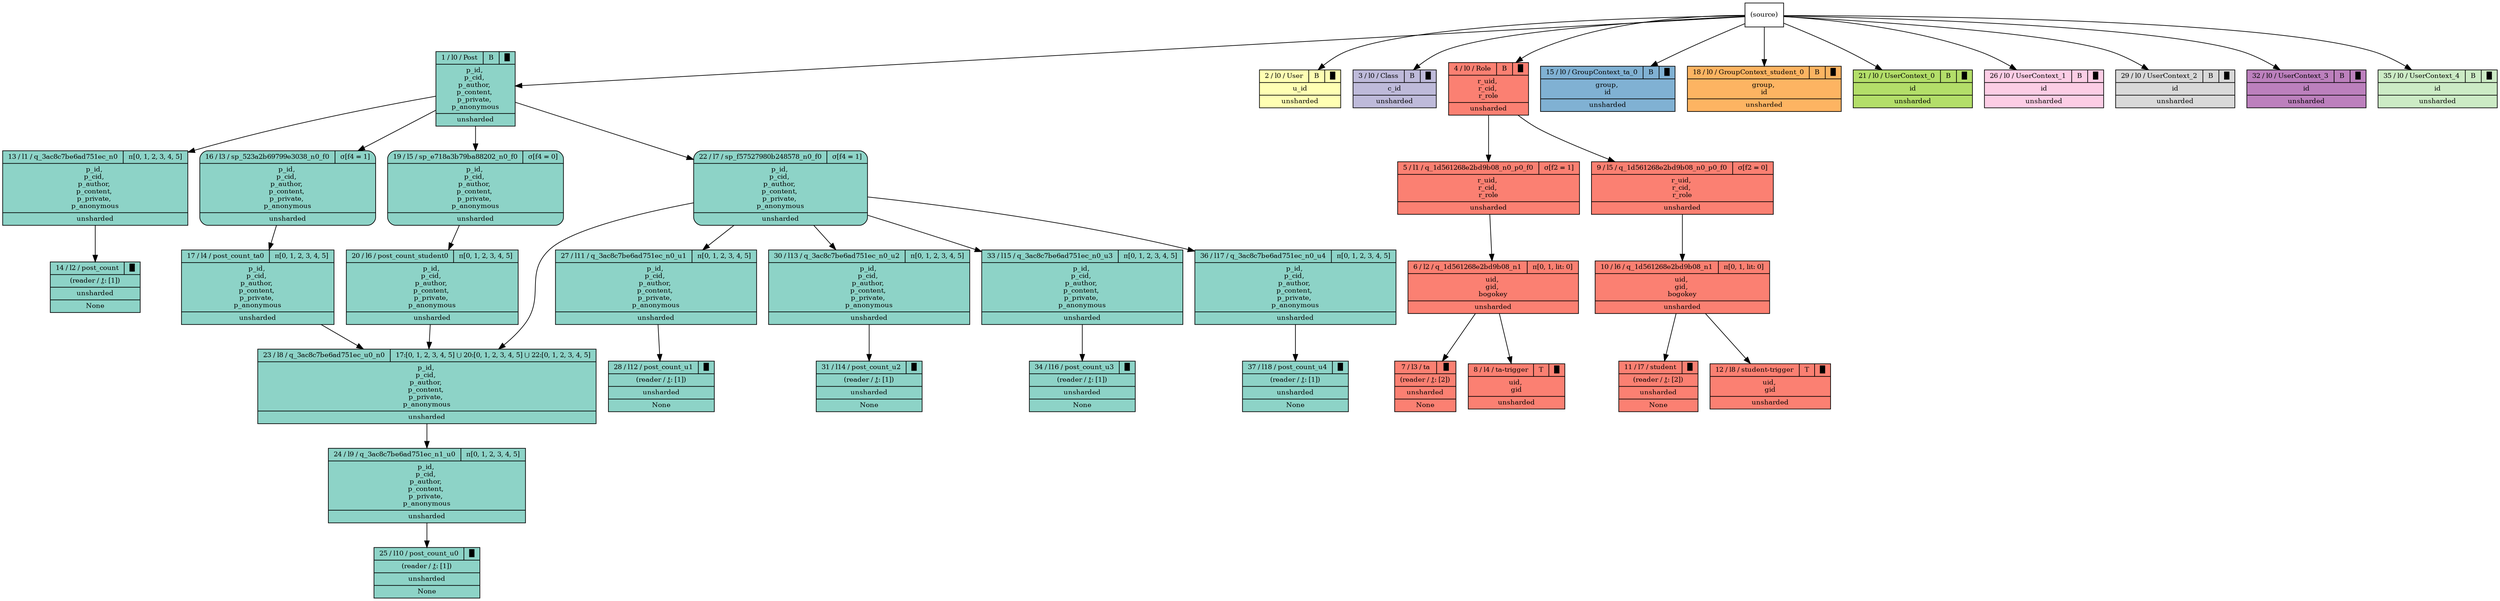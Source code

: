 digraph {{
    node [shape=record, fontsize=10]
    0 [style="filled", fillcolor=white, label="(source)"]
    1 [style="filled", fillcolor="/set312/1", label="{ { 1 / l0 / Post | B | █ } | p_id, \np_cid, \np_author, \np_content, \np_private, \np_anonymous | unsharded }"]
    2 [style="filled", fillcolor="/set312/2", label="{ { 2 / l0 / User | B | █ } | u_id | unsharded }"]
    3 [style="filled", fillcolor="/set312/3", label="{ { 3 / l0 / Class | B | █ } | c_id | unsharded }"]
    4 [style="filled", fillcolor="/set312/4", label="{ { 4 / l0 / Role | B | █ } | r_uid, \nr_cid, \nr_role | unsharded }"]
    5 [style="filled", fillcolor="/set312/4", label="{{ 5 / l1 / q_1d561268e2bd9b08_n0_p0_f0 | σ[f2 = 1]  } | r_uid, \nr_cid, \nr_role | unsharded }"]
    6 [style="filled", fillcolor="/set312/4", label="{{ 6 / l2 / q_1d561268e2bd9b08_n1 | π[0, 1, lit: 0]  } | uid, \ngid, \nbogokey | unsharded }"]
    7 [style="filled", fillcolor="/set312/4", label="{ { 7 / l3 / ta | █ } | (reader / ⚷: [2]) | unsharded | None }"]
    8 [style="filled", fillcolor="/set312/4", label="{{ 8 / l4 / ta-trigger | T | █ } | uid, \ngid | unsharded }"]
    9 [style="filled", fillcolor="/set312/4", label="{{ 9 / l5 / q_1d561268e2bd9b08_n0_p0_f0 | σ[f2 = 0]  } | r_uid, \nr_cid, \nr_role | unsharded }"]
    10 [style="filled", fillcolor="/set312/4", label="{{ 10 / l6 / q_1d561268e2bd9b08_n1 | π[0, 1, lit: 0]  } | uid, \ngid, \nbogokey | unsharded }"]
    11 [style="filled", fillcolor="/set312/4", label="{ { 11 / l7 / student | █ } | (reader / ⚷: [2]) | unsharded | None }"]
    12 [style="filled", fillcolor="/set312/4", label="{{ 12 / l8 / student-trigger | T | █ } | uid, \ngid | unsharded }"]
    13 [style="filled", fillcolor="/set312/1", label="{{ 13 / l1 / q_3ac8c7be6ad751ec_n0 | π[0, 1, 2, 3, 4, 5]  } | p_id, \np_cid, \np_author, \np_content, \np_private, \np_anonymous | unsharded }"]
    14 [style="filled", fillcolor="/set312/1", label="{ { 14 / l2 / post_count | █ } | (reader / ⚷: [1]) | unsharded | None }"]
    15 [style="filled", fillcolor="/set312/5", label="{ { 15 / l0 / GroupContext_ta_0 | B | █ } | group, \nid | unsharded }"]
    16 [style="filled,rounded", fillcolor="/set312/1", label="{{ 16 / l3 / sp_523a2b69799e3038_n0_f0 | σ[f4 = 1]  } | p_id, \np_cid, \np_author, \np_content, \np_private, \np_anonymous | unsharded }"]
    17 [style="filled", fillcolor="/set312/1", label="{{ 17 / l4 / post_count_ta0 | π[0, 1, 2, 3, 4, 5]  } | p_id, \np_cid, \np_author, \np_content, \np_private, \np_anonymous | unsharded }"]
    18 [style="filled", fillcolor="/set312/6", label="{ { 18 / l0 / GroupContext_student_0 | B | █ } | group, \nid | unsharded }"]
    19 [style="filled,rounded", fillcolor="/set312/1", label="{{ 19 / l5 / sp_e718a3b79ba88202_n0_f0 | σ[f4 = 0]  } | p_id, \np_cid, \np_author, \np_content, \np_private, \np_anonymous | unsharded }"]
    20 [style="filled", fillcolor="/set312/1", label="{{ 20 / l6 / post_count_student0 | π[0, 1, 2, 3, 4, 5]  } | p_id, \np_cid, \np_author, \np_content, \np_private, \np_anonymous | unsharded }"]
    21 [style="filled", fillcolor="/set312/7", label="{ { 21 / l0 / UserContext_0 | B | █ } | id | unsharded }"]
    22 [style="filled,rounded", fillcolor="/set312/1", label="{{ 22 / l7 / sp_f57527980b248578_n0_f0 | σ[f4 = 1]  } | p_id, \np_cid, \np_author, \np_content, \np_private, \np_anonymous | unsharded }"]
    23 [style="filled", fillcolor="/set312/1", label="{{ 23 / l8 / q_3ac8c7be6ad751ec_u0_n0 | 17:[0, 1, 2, 3, 4, 5] ⋃ 20:[0, 1, 2, 3, 4, 5] ⋃ 22:[0, 1, 2, 3, 4, 5]  } | p_id, \np_cid, \np_author, \np_content, \np_private, \np_anonymous | unsharded }"]
    24 [style="filled", fillcolor="/set312/1", label="{{ 24 / l9 / q_3ac8c7be6ad751ec_n1_u0 | π[0, 1, 2, 3, 4, 5]  } | p_id, \np_cid, \np_author, \np_content, \np_private, \np_anonymous | unsharded }"]
    25 [style="filled", fillcolor="/set312/1", label="{ { 25 / l10 / post_count_u0 | █ } | (reader / ⚷: [1]) | unsharded | None }"]
    26 [style="filled", fillcolor="/set312/8", label="{ { 26 / l0 / UserContext_1 | B | █ } | id | unsharded }"]
    27 [style="filled", fillcolor="/set312/1", label="{{ 27 / l11 / q_3ac8c7be6ad751ec_n0_u1 | π[0, 1, 2, 3, 4, 5]  } | p_id, \np_cid, \np_author, \np_content, \np_private, \np_anonymous | unsharded }"]
    28 [style="filled", fillcolor="/set312/1", label="{ { 28 / l12 / post_count_u1 | █ } | (reader / ⚷: [1]) | unsharded | None }"]
    29 [style="filled", fillcolor="/set312/9", label="{ { 29 / l0 / UserContext_2 | B | █ } | id | unsharded }"]
    30 [style="filled", fillcolor="/set312/1", label="{{ 30 / l13 / q_3ac8c7be6ad751ec_n0_u2 | π[0, 1, 2, 3, 4, 5]  } | p_id, \np_cid, \np_author, \np_content, \np_private, \np_anonymous | unsharded }"]
    31 [style="filled", fillcolor="/set312/1", label="{ { 31 / l14 / post_count_u2 | █ } | (reader / ⚷: [1]) | unsharded | None }"]
    32 [style="filled", fillcolor="/set312/10", label="{ { 32 / l0 / UserContext_3 | B | █ } | id | unsharded }"]
    33 [style="filled", fillcolor="/set312/1", label="{{ 33 / l15 / q_3ac8c7be6ad751ec_n0_u3 | π[0, 1, 2, 3, 4, 5]  } | p_id, \np_cid, \np_author, \np_content, \np_private, \np_anonymous | unsharded }"]
    34 [style="filled", fillcolor="/set312/1", label="{ { 34 / l16 / post_count_u3 | █ } | (reader / ⚷: [1]) | unsharded | None }"]
    35 [style="filled", fillcolor="/set312/11", label="{ { 35 / l0 / UserContext_4 | B | █ } | id | unsharded }"]
    36 [style="filled", fillcolor="/set312/1", label="{{ 36 / l17 / q_3ac8c7be6ad751ec_n0_u4 | π[0, 1, 2, 3, 4, 5]  } | p_id, \np_cid, \np_author, \np_content, \np_private, \np_anonymous | unsharded }"]
    37 [style="filled", fillcolor="/set312/1", label="{ { 37 / l18 / post_count_u4 | █ } | (reader / ⚷: [1]) | unsharded | None }"]
    0 -> 1
    0 -> 2
    0 -> 3
    0 -> 4
    4 -> 5
    5 -> 6
    6 -> 7
    6 -> 8
    4 -> 9
    9 -> 10
    10 -> 11
    10 -> 12
    1 -> 13
    13 -> 14
    0 -> 15
    1 -> 16
    16 -> 17
    0 -> 18
    1 -> 19
    19 -> 20
    0 -> 21
    1 -> 22
    22 -> 23
    17 -> 23
    20 -> 23
    23 -> 24
    24 -> 25
    0 -> 26
    22 -> 27
    27 -> 28
    0 -> 29
    22 -> 30
    30 -> 31
    0 -> 32
    22 -> 33
    33 -> 34
    0 -> 35
    22 -> 36
    36 -> 37
}}